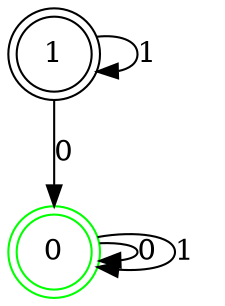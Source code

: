 digraph {
	node [color=green shape=doublecircle]
	0
	node [color=black shape=doublecircle]
	1
	0 -> 0 [label=0]
	0 -> 0 [label=1]
	1 -> 0 [label=0]
	1 -> 1 [label=1]
}
